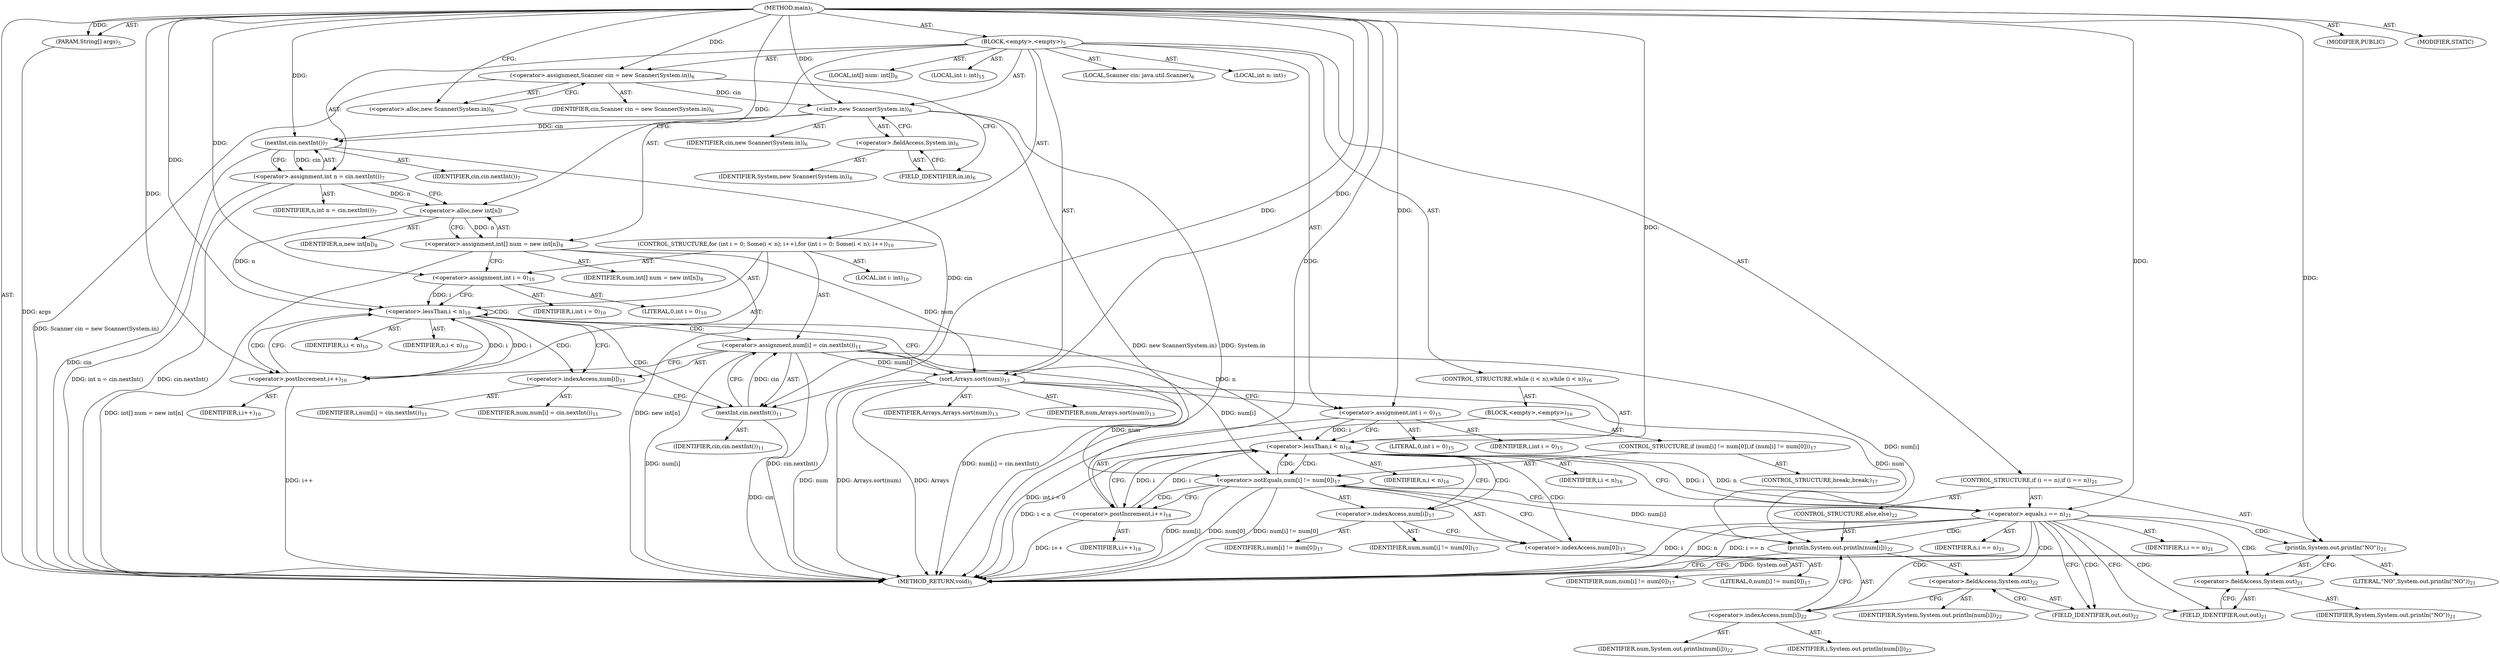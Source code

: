 digraph "main" {  
"19" [label = <(METHOD,main)<SUB>5</SUB>> ]
"20" [label = <(PARAM,String[] args)<SUB>5</SUB>> ]
"21" [label = <(BLOCK,&lt;empty&gt;,&lt;empty&gt;)<SUB>5</SUB>> ]
"4" [label = <(LOCAL,Scanner cin: java.util.Scanner)<SUB>6</SUB>> ]
"22" [label = <(&lt;operator&gt;.assignment,Scanner cin = new Scanner(System.in))<SUB>6</SUB>> ]
"23" [label = <(IDENTIFIER,cin,Scanner cin = new Scanner(System.in))<SUB>6</SUB>> ]
"24" [label = <(&lt;operator&gt;.alloc,new Scanner(System.in))<SUB>6</SUB>> ]
"25" [label = <(&lt;init&gt;,new Scanner(System.in))<SUB>6</SUB>> ]
"3" [label = <(IDENTIFIER,cin,new Scanner(System.in))<SUB>6</SUB>> ]
"26" [label = <(&lt;operator&gt;.fieldAccess,System.in)<SUB>6</SUB>> ]
"27" [label = <(IDENTIFIER,System,new Scanner(System.in))<SUB>6</SUB>> ]
"28" [label = <(FIELD_IDENTIFIER,in,in)<SUB>6</SUB>> ]
"29" [label = <(LOCAL,int n: int)<SUB>7</SUB>> ]
"30" [label = <(&lt;operator&gt;.assignment,int n = cin.nextInt())<SUB>7</SUB>> ]
"31" [label = <(IDENTIFIER,n,int n = cin.nextInt())<SUB>7</SUB>> ]
"32" [label = <(nextInt,cin.nextInt())<SUB>7</SUB>> ]
"33" [label = <(IDENTIFIER,cin,cin.nextInt())<SUB>7</SUB>> ]
"34" [label = <(LOCAL,int[] num: int[])<SUB>8</SUB>> ]
"35" [label = <(&lt;operator&gt;.assignment,int[] num = new int[n])<SUB>8</SUB>> ]
"36" [label = <(IDENTIFIER,num,int[] num = new int[n])<SUB>8</SUB>> ]
"37" [label = <(&lt;operator&gt;.alloc,new int[n])> ]
"38" [label = <(IDENTIFIER,n,new int[n])<SUB>8</SUB>> ]
"39" [label = <(CONTROL_STRUCTURE,for (int i = 0; Some(i &lt; n); i++),for (int i = 0; Some(i &lt; n); i++))<SUB>10</SUB>> ]
"40" [label = <(LOCAL,int i: int)<SUB>10</SUB>> ]
"41" [label = <(&lt;operator&gt;.assignment,int i = 0)<SUB>10</SUB>> ]
"42" [label = <(IDENTIFIER,i,int i = 0)<SUB>10</SUB>> ]
"43" [label = <(LITERAL,0,int i = 0)<SUB>10</SUB>> ]
"44" [label = <(&lt;operator&gt;.lessThan,i &lt; n)<SUB>10</SUB>> ]
"45" [label = <(IDENTIFIER,i,i &lt; n)<SUB>10</SUB>> ]
"46" [label = <(IDENTIFIER,n,i &lt; n)<SUB>10</SUB>> ]
"47" [label = <(&lt;operator&gt;.postIncrement,i++)<SUB>10</SUB>> ]
"48" [label = <(IDENTIFIER,i,i++)<SUB>10</SUB>> ]
"49" [label = <(&lt;operator&gt;.assignment,num[i] = cin.nextInt())<SUB>11</SUB>> ]
"50" [label = <(&lt;operator&gt;.indexAccess,num[i])<SUB>11</SUB>> ]
"51" [label = <(IDENTIFIER,num,num[i] = cin.nextInt())<SUB>11</SUB>> ]
"52" [label = <(IDENTIFIER,i,num[i] = cin.nextInt())<SUB>11</SUB>> ]
"53" [label = <(nextInt,cin.nextInt())<SUB>11</SUB>> ]
"54" [label = <(IDENTIFIER,cin,cin.nextInt())<SUB>11</SUB>> ]
"55" [label = <(sort,Arrays.sort(num))<SUB>13</SUB>> ]
"56" [label = <(IDENTIFIER,Arrays,Arrays.sort(num))<SUB>13</SUB>> ]
"57" [label = <(IDENTIFIER,num,Arrays.sort(num))<SUB>13</SUB>> ]
"58" [label = <(LOCAL,int i: int)<SUB>15</SUB>> ]
"59" [label = <(&lt;operator&gt;.assignment,int i = 0)<SUB>15</SUB>> ]
"60" [label = <(IDENTIFIER,i,int i = 0)<SUB>15</SUB>> ]
"61" [label = <(LITERAL,0,int i = 0)<SUB>15</SUB>> ]
"62" [label = <(CONTROL_STRUCTURE,while (i &lt; n),while (i &lt; n))<SUB>16</SUB>> ]
"63" [label = <(&lt;operator&gt;.lessThan,i &lt; n)<SUB>16</SUB>> ]
"64" [label = <(IDENTIFIER,i,i &lt; n)<SUB>16</SUB>> ]
"65" [label = <(IDENTIFIER,n,i &lt; n)<SUB>16</SUB>> ]
"66" [label = <(BLOCK,&lt;empty&gt;,&lt;empty&gt;)<SUB>16</SUB>> ]
"67" [label = <(CONTROL_STRUCTURE,if (num[i] != num[0]),if (num[i] != num[0]))<SUB>17</SUB>> ]
"68" [label = <(&lt;operator&gt;.notEquals,num[i] != num[0])<SUB>17</SUB>> ]
"69" [label = <(&lt;operator&gt;.indexAccess,num[i])<SUB>17</SUB>> ]
"70" [label = <(IDENTIFIER,num,num[i] != num[0])<SUB>17</SUB>> ]
"71" [label = <(IDENTIFIER,i,num[i] != num[0])<SUB>17</SUB>> ]
"72" [label = <(&lt;operator&gt;.indexAccess,num[0])<SUB>17</SUB>> ]
"73" [label = <(IDENTIFIER,num,num[i] != num[0])<SUB>17</SUB>> ]
"74" [label = <(LITERAL,0,num[i] != num[0])<SUB>17</SUB>> ]
"75" [label = <(CONTROL_STRUCTURE,break;,break;)<SUB>17</SUB>> ]
"76" [label = <(&lt;operator&gt;.postIncrement,i++)<SUB>18</SUB>> ]
"77" [label = <(IDENTIFIER,i,i++)<SUB>18</SUB>> ]
"78" [label = <(CONTROL_STRUCTURE,if (i == n),if (i == n))<SUB>21</SUB>> ]
"79" [label = <(&lt;operator&gt;.equals,i == n)<SUB>21</SUB>> ]
"80" [label = <(IDENTIFIER,i,i == n)<SUB>21</SUB>> ]
"81" [label = <(IDENTIFIER,n,i == n)<SUB>21</SUB>> ]
"82" [label = <(println,System.out.println(&quot;NO&quot;))<SUB>21</SUB>> ]
"83" [label = <(&lt;operator&gt;.fieldAccess,System.out)<SUB>21</SUB>> ]
"84" [label = <(IDENTIFIER,System,System.out.println(&quot;NO&quot;))<SUB>21</SUB>> ]
"85" [label = <(FIELD_IDENTIFIER,out,out)<SUB>21</SUB>> ]
"86" [label = <(LITERAL,&quot;NO&quot;,System.out.println(&quot;NO&quot;))<SUB>21</SUB>> ]
"87" [label = <(CONTROL_STRUCTURE,else,else)<SUB>22</SUB>> ]
"88" [label = <(println,System.out.println(num[i]))<SUB>22</SUB>> ]
"89" [label = <(&lt;operator&gt;.fieldAccess,System.out)<SUB>22</SUB>> ]
"90" [label = <(IDENTIFIER,System,System.out.println(num[i]))<SUB>22</SUB>> ]
"91" [label = <(FIELD_IDENTIFIER,out,out)<SUB>22</SUB>> ]
"92" [label = <(&lt;operator&gt;.indexAccess,num[i])<SUB>22</SUB>> ]
"93" [label = <(IDENTIFIER,num,System.out.println(num[i]))<SUB>22</SUB>> ]
"94" [label = <(IDENTIFIER,i,System.out.println(num[i]))<SUB>22</SUB>> ]
"95" [label = <(MODIFIER,PUBLIC)> ]
"96" [label = <(MODIFIER,STATIC)> ]
"97" [label = <(METHOD_RETURN,void)<SUB>5</SUB>> ]
  "19" -> "20"  [ label = "AST: "] 
  "19" -> "21"  [ label = "AST: "] 
  "19" -> "95"  [ label = "AST: "] 
  "19" -> "96"  [ label = "AST: "] 
  "19" -> "97"  [ label = "AST: "] 
  "21" -> "4"  [ label = "AST: "] 
  "21" -> "22"  [ label = "AST: "] 
  "21" -> "25"  [ label = "AST: "] 
  "21" -> "29"  [ label = "AST: "] 
  "21" -> "30"  [ label = "AST: "] 
  "21" -> "34"  [ label = "AST: "] 
  "21" -> "35"  [ label = "AST: "] 
  "21" -> "39"  [ label = "AST: "] 
  "21" -> "55"  [ label = "AST: "] 
  "21" -> "58"  [ label = "AST: "] 
  "21" -> "59"  [ label = "AST: "] 
  "21" -> "62"  [ label = "AST: "] 
  "21" -> "78"  [ label = "AST: "] 
  "22" -> "23"  [ label = "AST: "] 
  "22" -> "24"  [ label = "AST: "] 
  "25" -> "3"  [ label = "AST: "] 
  "25" -> "26"  [ label = "AST: "] 
  "26" -> "27"  [ label = "AST: "] 
  "26" -> "28"  [ label = "AST: "] 
  "30" -> "31"  [ label = "AST: "] 
  "30" -> "32"  [ label = "AST: "] 
  "32" -> "33"  [ label = "AST: "] 
  "35" -> "36"  [ label = "AST: "] 
  "35" -> "37"  [ label = "AST: "] 
  "37" -> "38"  [ label = "AST: "] 
  "39" -> "40"  [ label = "AST: "] 
  "39" -> "41"  [ label = "AST: "] 
  "39" -> "44"  [ label = "AST: "] 
  "39" -> "47"  [ label = "AST: "] 
  "39" -> "49"  [ label = "AST: "] 
  "41" -> "42"  [ label = "AST: "] 
  "41" -> "43"  [ label = "AST: "] 
  "44" -> "45"  [ label = "AST: "] 
  "44" -> "46"  [ label = "AST: "] 
  "47" -> "48"  [ label = "AST: "] 
  "49" -> "50"  [ label = "AST: "] 
  "49" -> "53"  [ label = "AST: "] 
  "50" -> "51"  [ label = "AST: "] 
  "50" -> "52"  [ label = "AST: "] 
  "53" -> "54"  [ label = "AST: "] 
  "55" -> "56"  [ label = "AST: "] 
  "55" -> "57"  [ label = "AST: "] 
  "59" -> "60"  [ label = "AST: "] 
  "59" -> "61"  [ label = "AST: "] 
  "62" -> "63"  [ label = "AST: "] 
  "62" -> "66"  [ label = "AST: "] 
  "63" -> "64"  [ label = "AST: "] 
  "63" -> "65"  [ label = "AST: "] 
  "66" -> "67"  [ label = "AST: "] 
  "66" -> "76"  [ label = "AST: "] 
  "67" -> "68"  [ label = "AST: "] 
  "67" -> "75"  [ label = "AST: "] 
  "68" -> "69"  [ label = "AST: "] 
  "68" -> "72"  [ label = "AST: "] 
  "69" -> "70"  [ label = "AST: "] 
  "69" -> "71"  [ label = "AST: "] 
  "72" -> "73"  [ label = "AST: "] 
  "72" -> "74"  [ label = "AST: "] 
  "76" -> "77"  [ label = "AST: "] 
  "78" -> "79"  [ label = "AST: "] 
  "78" -> "82"  [ label = "AST: "] 
  "78" -> "87"  [ label = "AST: "] 
  "79" -> "80"  [ label = "AST: "] 
  "79" -> "81"  [ label = "AST: "] 
  "82" -> "83"  [ label = "AST: "] 
  "82" -> "86"  [ label = "AST: "] 
  "83" -> "84"  [ label = "AST: "] 
  "83" -> "85"  [ label = "AST: "] 
  "87" -> "88"  [ label = "AST: "] 
  "88" -> "89"  [ label = "AST: "] 
  "88" -> "92"  [ label = "AST: "] 
  "89" -> "90"  [ label = "AST: "] 
  "89" -> "91"  [ label = "AST: "] 
  "92" -> "93"  [ label = "AST: "] 
  "92" -> "94"  [ label = "AST: "] 
  "22" -> "28"  [ label = "CFG: "] 
  "25" -> "32"  [ label = "CFG: "] 
  "30" -> "37"  [ label = "CFG: "] 
  "35" -> "41"  [ label = "CFG: "] 
  "55" -> "59"  [ label = "CFG: "] 
  "59" -> "63"  [ label = "CFG: "] 
  "24" -> "22"  [ label = "CFG: "] 
  "26" -> "25"  [ label = "CFG: "] 
  "32" -> "30"  [ label = "CFG: "] 
  "37" -> "35"  [ label = "CFG: "] 
  "41" -> "44"  [ label = "CFG: "] 
  "44" -> "50"  [ label = "CFG: "] 
  "44" -> "55"  [ label = "CFG: "] 
  "47" -> "44"  [ label = "CFG: "] 
  "49" -> "47"  [ label = "CFG: "] 
  "63" -> "69"  [ label = "CFG: "] 
  "63" -> "79"  [ label = "CFG: "] 
  "79" -> "85"  [ label = "CFG: "] 
  "79" -> "91"  [ label = "CFG: "] 
  "82" -> "97"  [ label = "CFG: "] 
  "28" -> "26"  [ label = "CFG: "] 
  "50" -> "53"  [ label = "CFG: "] 
  "53" -> "49"  [ label = "CFG: "] 
  "76" -> "63"  [ label = "CFG: "] 
  "83" -> "82"  [ label = "CFG: "] 
  "88" -> "97"  [ label = "CFG: "] 
  "68" -> "79"  [ label = "CFG: "] 
  "68" -> "76"  [ label = "CFG: "] 
  "85" -> "83"  [ label = "CFG: "] 
  "89" -> "92"  [ label = "CFG: "] 
  "92" -> "88"  [ label = "CFG: "] 
  "69" -> "72"  [ label = "CFG: "] 
  "72" -> "68"  [ label = "CFG: "] 
  "91" -> "89"  [ label = "CFG: "] 
  "19" -> "24"  [ label = "CFG: "] 
  "20" -> "97"  [ label = "DDG: args"] 
  "22" -> "97"  [ label = "DDG: Scanner cin = new Scanner(System.in)"] 
  "25" -> "97"  [ label = "DDG: System.in"] 
  "25" -> "97"  [ label = "DDG: new Scanner(System.in)"] 
  "32" -> "97"  [ label = "DDG: cin"] 
  "30" -> "97"  [ label = "DDG: cin.nextInt()"] 
  "30" -> "97"  [ label = "DDG: int n = cin.nextInt()"] 
  "35" -> "97"  [ label = "DDG: new int[n]"] 
  "35" -> "97"  [ label = "DDG: int[] num = new int[n]"] 
  "55" -> "97"  [ label = "DDG: num"] 
  "55" -> "97"  [ label = "DDG: Arrays.sort(num)"] 
  "59" -> "97"  [ label = "DDG: int i = 0"] 
  "63" -> "97"  [ label = "DDG: i &lt; n"] 
  "68" -> "97"  [ label = "DDG: num[i]"] 
  "68" -> "97"  [ label = "DDG: num[0]"] 
  "68" -> "97"  [ label = "DDG: num[i] != num[0]"] 
  "76" -> "97"  [ label = "DDG: i++"] 
  "79" -> "97"  [ label = "DDG: i"] 
  "79" -> "97"  [ label = "DDG: n"] 
  "79" -> "97"  [ label = "DDG: i == n"] 
  "82" -> "97"  [ label = "DDG: System.out"] 
  "49" -> "97"  [ label = "DDG: num[i]"] 
  "53" -> "97"  [ label = "DDG: cin"] 
  "49" -> "97"  [ label = "DDG: cin.nextInt()"] 
  "49" -> "97"  [ label = "DDG: num[i] = cin.nextInt()"] 
  "47" -> "97"  [ label = "DDG: i++"] 
  "55" -> "97"  [ label = "DDG: Arrays"] 
  "19" -> "20"  [ label = "DDG: "] 
  "19" -> "22"  [ label = "DDG: "] 
  "32" -> "30"  [ label = "DDG: cin"] 
  "37" -> "35"  [ label = "DDG: n"] 
  "19" -> "59"  [ label = "DDG: "] 
  "22" -> "25"  [ label = "DDG: cin"] 
  "19" -> "25"  [ label = "DDG: "] 
  "19" -> "41"  [ label = "DDG: "] 
  "53" -> "49"  [ label = "DDG: cin"] 
  "19" -> "55"  [ label = "DDG: "] 
  "35" -> "55"  [ label = "DDG: num"] 
  "49" -> "55"  [ label = "DDG: num[i]"] 
  "25" -> "32"  [ label = "DDG: cin"] 
  "19" -> "32"  [ label = "DDG: "] 
  "30" -> "37"  [ label = "DDG: n"] 
  "19" -> "37"  [ label = "DDG: "] 
  "41" -> "44"  [ label = "DDG: i"] 
  "47" -> "44"  [ label = "DDG: i"] 
  "19" -> "44"  [ label = "DDG: "] 
  "37" -> "44"  [ label = "DDG: n"] 
  "44" -> "47"  [ label = "DDG: i"] 
  "19" -> "47"  [ label = "DDG: "] 
  "59" -> "63"  [ label = "DDG: i"] 
  "76" -> "63"  [ label = "DDG: i"] 
  "19" -> "63"  [ label = "DDG: "] 
  "44" -> "63"  [ label = "DDG: n"] 
  "63" -> "79"  [ label = "DDG: i"] 
  "19" -> "79"  [ label = "DDG: "] 
  "63" -> "79"  [ label = "DDG: n"] 
  "19" -> "82"  [ label = "DDG: "] 
  "32" -> "53"  [ label = "DDG: cin"] 
  "19" -> "53"  [ label = "DDG: "] 
  "63" -> "76"  [ label = "DDG: i"] 
  "19" -> "76"  [ label = "DDG: "] 
  "55" -> "88"  [ label = "DDG: num"] 
  "68" -> "88"  [ label = "DDG: num[i]"] 
  "49" -> "88"  [ label = "DDG: num[i]"] 
  "55" -> "68"  [ label = "DDG: num"] 
  "49" -> "68"  [ label = "DDG: num[i]"] 
  "44" -> "47"  [ label = "CDG: "] 
  "44" -> "49"  [ label = "CDG: "] 
  "44" -> "53"  [ label = "CDG: "] 
  "44" -> "50"  [ label = "CDG: "] 
  "44" -> "44"  [ label = "CDG: "] 
  "63" -> "68"  [ label = "CDG: "] 
  "63" -> "72"  [ label = "CDG: "] 
  "63" -> "69"  [ label = "CDG: "] 
  "79" -> "83"  [ label = "CDG: "] 
  "79" -> "89"  [ label = "CDG: "] 
  "79" -> "85"  [ label = "CDG: "] 
  "79" -> "88"  [ label = "CDG: "] 
  "79" -> "92"  [ label = "CDG: "] 
  "79" -> "91"  [ label = "CDG: "] 
  "79" -> "82"  [ label = "CDG: "] 
  "68" -> "63"  [ label = "CDG: "] 
  "68" -> "76"  [ label = "CDG: "] 
}

